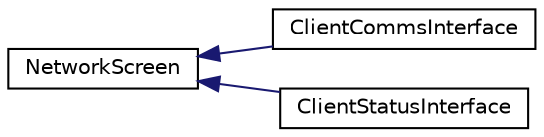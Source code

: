digraph "Graphical Class Hierarchy"
{
 // LATEX_PDF_SIZE
  edge [fontname="Helvetica",fontsize="10",labelfontname="Helvetica",labelfontsize="10"];
  node [fontname="Helvetica",fontsize="10",shape=record];
  rankdir="LR";
  Node0 [label="NetworkScreen",height=0.2,width=0.4,color="black", fillcolor="white", style="filled",URL="$classNetworkScreen.html",tooltip=" "];
  Node0 -> Node1 [dir="back",color="midnightblue",fontsize="10",style="solid",fontname="Helvetica"];
  Node1 [label="ClientCommsInterface",height=0.2,width=0.4,color="black", fillcolor="white", style="filled",URL="$classClientCommsInterface.html",tooltip=" "];
  Node0 -> Node2 [dir="back",color="midnightblue",fontsize="10",style="solid",fontname="Helvetica"];
  Node2 [label="ClientStatusInterface",height=0.2,width=0.4,color="black", fillcolor="white", style="filled",URL="$classClientStatusInterface.html",tooltip=" "];
}
